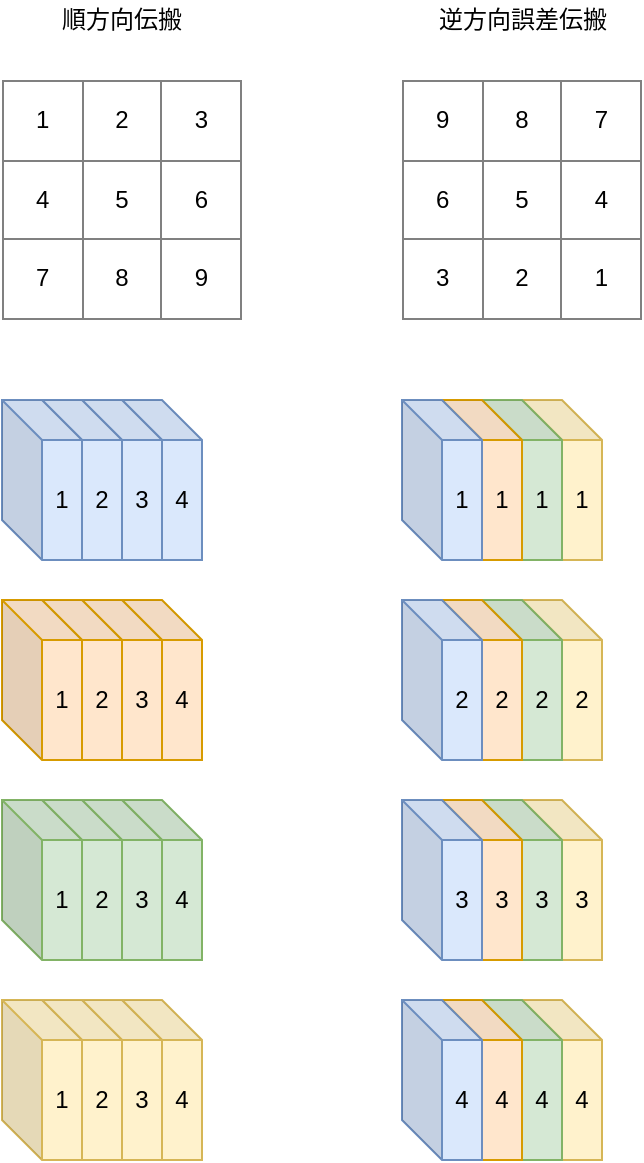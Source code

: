 <mxfile type="device" version="10.6.7"><diagram id="ue6OC7BCvyRnOPfC7FBJ" name="ページ1"><mxGraphModel grid="1" dx="1978" dy="1535" gridSize="10" guides="1" tooltips="1" connect="1" arrows="1" fold="1" page="1" pageScale="1" pageWidth="1169" pageHeight="827" math="0" shadow="0"><root><mxCell id="0"/><mxCell id="1" parent="0"/><mxCell id="DhqIGimkbVYrBhl8MnQI-1" value="&lt;table width=&quot;100%&quot; style=&quot;width: 100% ; height: 100% ; border-collapse: collapse&quot; border=&quot;1&quot;&gt;&lt;tbody&gt;&lt;tr&gt;&lt;td align=&quot;center&quot;&gt;1&lt;/td&gt;&lt;td align=&quot;center&quot;&gt;2&lt;/td&gt;&lt;td align=&quot;center&quot;&gt;3&lt;/td&gt;&lt;/tr&gt;&lt;tr&gt;&lt;td align=&quot;center&quot;&gt;4&lt;/td&gt;&lt;td align=&quot;center&quot;&gt;5&lt;/td&gt;&lt;td align=&quot;center&quot;&gt;6&lt;/td&gt;&lt;/tr&gt;&lt;tr&gt;&lt;td align=&quot;center&quot;&gt;7&lt;/td&gt;&lt;td align=&quot;center&quot;&gt;8&lt;/td&gt;&lt;td align=&quot;center&quot;&gt;9&lt;/td&gt;&lt;/tr&gt;&lt;/tbody&gt;&lt;/table&gt;" parent="1" vertex="1" style="text;html=1;strokeColor=none;fillColor=none;overflow=fill;"><mxGeometry as="geometry" height="120" width="120" y="-720" x="-640"/></mxCell><mxCell id="DhqIGimkbVYrBhl8MnQI-2" value="&lt;table width=&quot;100%&quot; style=&quot;width: 100% ; height: 100% ; border-collapse: collapse&quot; border=&quot;1&quot;&gt;&lt;tbody&gt;&lt;tr&gt;&lt;td align=&quot;center&quot;&gt;9&lt;/td&gt;&lt;td align=&quot;center&quot;&gt;8&lt;/td&gt;&lt;td align=&quot;center&quot;&gt;7&lt;/td&gt;&lt;/tr&gt;&lt;tr&gt;&lt;td align=&quot;center&quot;&gt;6&lt;/td&gt;&lt;td align=&quot;center&quot;&gt;5&lt;/td&gt;&lt;td align=&quot;center&quot;&gt;4&lt;/td&gt;&lt;/tr&gt;&lt;tr&gt;&lt;td align=&quot;center&quot;&gt;3&lt;/td&gt;&lt;td align=&quot;center&quot;&gt;2&lt;/td&gt;&lt;td align=&quot;center&quot;&gt;1&lt;/td&gt;&lt;/tr&gt;&lt;/tbody&gt;&lt;/table&gt;" parent="1" vertex="1" style="text;html=1;strokeColor=none;fillColor=none;overflow=fill;"><mxGeometry as="geometry" height="120" width="120" y="-720" x="-440"/></mxCell><mxCell id="DhqIGimkbVYrBhl8MnQI-3" value="4&lt;br&gt;" parent="1" vertex="1" style="shape=cube;whiteSpace=wrap;html=1;boundedLbl=1;backgroundOutline=1;darkOpacity=0.05;darkOpacity2=0.1;fillColor=#dae8fc;strokeColor=#6c8ebf;"><mxGeometry as="geometry" height="80" width="40" y="-560" x="-580"/></mxCell><mxCell id="DhqIGimkbVYrBhl8MnQI-4" value="3&lt;br&gt;" parent="1" vertex="1" style="shape=cube;whiteSpace=wrap;html=1;boundedLbl=1;backgroundOutline=1;darkOpacity=0.05;darkOpacity2=0.1;fillColor=#dae8fc;strokeColor=#6c8ebf;"><mxGeometry as="geometry" height="80" width="40" y="-560" x="-600"/></mxCell><mxCell id="DhqIGimkbVYrBhl8MnQI-5" value="2&lt;br&gt;" parent="1" vertex="1" style="shape=cube;whiteSpace=wrap;html=1;boundedLbl=1;backgroundOutline=1;darkOpacity=0.05;darkOpacity2=0.1;fillColor=#dae8fc;strokeColor=#6c8ebf;"><mxGeometry as="geometry" height="80" width="40" y="-560" x="-620"/></mxCell><mxCell id="DhqIGimkbVYrBhl8MnQI-6" value="1&lt;br&gt;" parent="1" vertex="1" style="shape=cube;whiteSpace=wrap;html=1;boundedLbl=1;backgroundOutline=1;darkOpacity=0.05;darkOpacity2=0.1;fillColor=#dae8fc;strokeColor=#6c8ebf;"><mxGeometry as="geometry" height="80" width="40" y="-560" x="-640"/></mxCell><mxCell id="DhqIGimkbVYrBhl8MnQI-7" value="4&lt;br&gt;" parent="1" vertex="1" style="shape=cube;whiteSpace=wrap;html=1;boundedLbl=1;backgroundOutline=1;darkOpacity=0.05;darkOpacity2=0.1;fillColor=#ffe6cc;strokeColor=#d79b00;"><mxGeometry as="geometry" height="80" width="40" y="-460" x="-580"/></mxCell><mxCell id="DhqIGimkbVYrBhl8MnQI-8" value="3&lt;br&gt;" parent="1" vertex="1" style="shape=cube;whiteSpace=wrap;html=1;boundedLbl=1;backgroundOutline=1;darkOpacity=0.05;darkOpacity2=0.1;fillColor=#ffe6cc;strokeColor=#d79b00;"><mxGeometry as="geometry" height="80" width="40" y="-460" x="-600"/></mxCell><mxCell id="DhqIGimkbVYrBhl8MnQI-9" value="2&lt;br&gt;" parent="1" vertex="1" style="shape=cube;whiteSpace=wrap;html=1;boundedLbl=1;backgroundOutline=1;darkOpacity=0.05;darkOpacity2=0.1;fillColor=#ffe6cc;strokeColor=#d79b00;"><mxGeometry as="geometry" height="80" width="40" y="-460" x="-620"/></mxCell><mxCell id="DhqIGimkbVYrBhl8MnQI-10" value="1&lt;br&gt;" parent="1" vertex="1" style="shape=cube;whiteSpace=wrap;html=1;boundedLbl=1;backgroundOutline=1;darkOpacity=0.05;darkOpacity2=0.1;fillColor=#ffe6cc;strokeColor=#d79b00;"><mxGeometry as="geometry" height="80" width="40" y="-460" x="-640"/></mxCell><mxCell id="DhqIGimkbVYrBhl8MnQI-11" value="4&lt;br&gt;" parent="1" vertex="1" style="shape=cube;whiteSpace=wrap;html=1;boundedLbl=1;backgroundOutline=1;darkOpacity=0.05;darkOpacity2=0.1;fillColor=#d5e8d4;strokeColor=#82b366;"><mxGeometry as="geometry" height="80" width="40" y="-360" x="-580"/></mxCell><mxCell id="DhqIGimkbVYrBhl8MnQI-12" value="3&lt;br&gt;" parent="1" vertex="1" style="shape=cube;whiteSpace=wrap;html=1;boundedLbl=1;backgroundOutline=1;darkOpacity=0.05;darkOpacity2=0.1;fillColor=#d5e8d4;strokeColor=#82b366;"><mxGeometry as="geometry" height="80" width="40" y="-360" x="-600"/></mxCell><mxCell id="DhqIGimkbVYrBhl8MnQI-13" value="2&lt;br&gt;" parent="1" vertex="1" style="shape=cube;whiteSpace=wrap;html=1;boundedLbl=1;backgroundOutline=1;darkOpacity=0.05;darkOpacity2=0.1;fillColor=#d5e8d4;strokeColor=#82b366;"><mxGeometry as="geometry" height="80" width="40" y="-360" x="-620"/></mxCell><mxCell id="DhqIGimkbVYrBhl8MnQI-14" value="1&lt;br&gt;" parent="1" vertex="1" style="shape=cube;whiteSpace=wrap;html=1;boundedLbl=1;backgroundOutline=1;darkOpacity=0.05;darkOpacity2=0.1;fillColor=#d5e8d4;strokeColor=#82b366;"><mxGeometry as="geometry" height="80" width="40" y="-360" x="-640"/></mxCell><mxCell id="DhqIGimkbVYrBhl8MnQI-15" value="4&lt;br&gt;" parent="1" vertex="1" style="shape=cube;whiteSpace=wrap;html=1;boundedLbl=1;backgroundOutline=1;darkOpacity=0.05;darkOpacity2=0.1;fillColor=#fff2cc;strokeColor=#d6b656;"><mxGeometry as="geometry" height="80" width="40" y="-260" x="-580"/></mxCell><mxCell id="DhqIGimkbVYrBhl8MnQI-16" value="3&lt;br&gt;" parent="1" vertex="1" style="shape=cube;whiteSpace=wrap;html=1;boundedLbl=1;backgroundOutline=1;darkOpacity=0.05;darkOpacity2=0.1;fillColor=#fff2cc;strokeColor=#d6b656;"><mxGeometry as="geometry" height="80" width="40" y="-260" x="-600"/></mxCell><mxCell id="DhqIGimkbVYrBhl8MnQI-17" value="2&lt;br&gt;" parent="1" vertex="1" style="shape=cube;whiteSpace=wrap;html=1;boundedLbl=1;backgroundOutline=1;darkOpacity=0.05;darkOpacity2=0.1;fillColor=#fff2cc;strokeColor=#d6b656;"><mxGeometry as="geometry" height="80" width="40" y="-260" x="-620"/></mxCell><mxCell id="DhqIGimkbVYrBhl8MnQI-18" value="1&lt;br&gt;" parent="1" vertex="1" style="shape=cube;whiteSpace=wrap;html=1;boundedLbl=1;backgroundOutline=1;darkOpacity=0.05;darkOpacity2=0.1;fillColor=#fff2cc;strokeColor=#d6b656;"><mxGeometry as="geometry" height="80" width="40" y="-260" x="-640"/></mxCell><mxCell id="DhqIGimkbVYrBhl8MnQI-20" value="1&lt;br&gt;" parent="1" vertex="1" style="shape=cube;whiteSpace=wrap;html=1;boundedLbl=1;backgroundOutline=1;darkOpacity=0.05;darkOpacity2=0.1;fillColor=#fff2cc;strokeColor=#d6b656;"><mxGeometry as="geometry" height="80" width="40" y="-560" x="-380"/></mxCell><mxCell id="DhqIGimkbVYrBhl8MnQI-21" value="1&lt;br&gt;" parent="1" vertex="1" style="shape=cube;whiteSpace=wrap;html=1;boundedLbl=1;backgroundOutline=1;darkOpacity=0.05;darkOpacity2=0.1;fillColor=#d5e8d4;strokeColor=#82b366;"><mxGeometry as="geometry" height="80" width="40" y="-560" x="-400"/></mxCell><mxCell id="DhqIGimkbVYrBhl8MnQI-22" value="1&lt;br&gt;" parent="1" vertex="1" style="shape=cube;whiteSpace=wrap;html=1;boundedLbl=1;backgroundOutline=1;darkOpacity=0.05;darkOpacity2=0.1;fillColor=#ffe6cc;strokeColor=#d79b00;"><mxGeometry as="geometry" height="80" width="40" y="-560" x="-420"/></mxCell><mxCell id="DhqIGimkbVYrBhl8MnQI-23" value="1&lt;br&gt;" parent="1" vertex="1" style="shape=cube;whiteSpace=wrap;html=1;boundedLbl=1;backgroundOutline=1;darkOpacity=0.05;darkOpacity2=0.1;fillColor=#dae8fc;strokeColor=#6c8ebf;"><mxGeometry as="geometry" height="80" width="40" y="-560" x="-440"/></mxCell><mxCell id="DhqIGimkbVYrBhl8MnQI-24" value="2&lt;br&gt;" parent="1" vertex="1" style="shape=cube;whiteSpace=wrap;html=1;boundedLbl=1;backgroundOutline=1;darkOpacity=0.05;darkOpacity2=0.1;fillColor=#fff2cc;strokeColor=#d6b656;"><mxGeometry as="geometry" height="80" width="40" y="-460" x="-380"/></mxCell><mxCell id="DhqIGimkbVYrBhl8MnQI-25" value="2&lt;br&gt;" parent="1" vertex="1" style="shape=cube;whiteSpace=wrap;html=1;boundedLbl=1;backgroundOutline=1;darkOpacity=0.05;darkOpacity2=0.1;fillColor=#d5e8d4;strokeColor=#82b366;"><mxGeometry as="geometry" height="80" width="40" y="-460" x="-400"/></mxCell><mxCell id="DhqIGimkbVYrBhl8MnQI-26" value="2&lt;br&gt;" parent="1" vertex="1" style="shape=cube;whiteSpace=wrap;html=1;boundedLbl=1;backgroundOutline=1;darkOpacity=0.05;darkOpacity2=0.1;fillColor=#ffe6cc;strokeColor=#d79b00;"><mxGeometry as="geometry" height="80" width="40" y="-460" x="-420"/></mxCell><mxCell id="DhqIGimkbVYrBhl8MnQI-27" value="2&lt;br&gt;" parent="1" vertex="1" style="shape=cube;whiteSpace=wrap;html=1;boundedLbl=1;backgroundOutline=1;darkOpacity=0.05;darkOpacity2=0.1;fillColor=#dae8fc;strokeColor=#6c8ebf;"><mxGeometry as="geometry" height="80" width="40" y="-460" x="-440"/></mxCell><mxCell id="DhqIGimkbVYrBhl8MnQI-28" value="3&lt;br&gt;" parent="1" vertex="1" style="shape=cube;whiteSpace=wrap;html=1;boundedLbl=1;backgroundOutline=1;darkOpacity=0.05;darkOpacity2=0.1;fillColor=#fff2cc;strokeColor=#d6b656;"><mxGeometry as="geometry" height="80" width="40" y="-360" x="-380"/></mxCell><mxCell id="DhqIGimkbVYrBhl8MnQI-29" value="3&lt;br&gt;" parent="1" vertex="1" style="shape=cube;whiteSpace=wrap;html=1;boundedLbl=1;backgroundOutline=1;darkOpacity=0.05;darkOpacity2=0.1;fillColor=#d5e8d4;strokeColor=#82b366;"><mxGeometry as="geometry" height="80" width="40" y="-360" x="-400"/></mxCell><mxCell id="DhqIGimkbVYrBhl8MnQI-30" value="3&lt;br&gt;" parent="1" vertex="1" style="shape=cube;whiteSpace=wrap;html=1;boundedLbl=1;backgroundOutline=1;darkOpacity=0.05;darkOpacity2=0.1;fillColor=#ffe6cc;strokeColor=#d79b00;"><mxGeometry as="geometry" height="80" width="40" y="-360" x="-420"/></mxCell><mxCell id="DhqIGimkbVYrBhl8MnQI-31" value="3&lt;br&gt;" parent="1" vertex="1" style="shape=cube;whiteSpace=wrap;html=1;boundedLbl=1;backgroundOutline=1;darkOpacity=0.05;darkOpacity2=0.1;fillColor=#dae8fc;strokeColor=#6c8ebf;"><mxGeometry as="geometry" height="80" width="40" y="-360" x="-440"/></mxCell><mxCell id="DhqIGimkbVYrBhl8MnQI-32" value="4&lt;br&gt;" parent="1" vertex="1" style="shape=cube;whiteSpace=wrap;html=1;boundedLbl=1;backgroundOutline=1;darkOpacity=0.05;darkOpacity2=0.1;fillColor=#fff2cc;strokeColor=#d6b656;"><mxGeometry as="geometry" height="80" width="40" y="-260" x="-380"/></mxCell><mxCell id="DhqIGimkbVYrBhl8MnQI-33" value="4&lt;br&gt;" parent="1" vertex="1" style="shape=cube;whiteSpace=wrap;html=1;boundedLbl=1;backgroundOutline=1;darkOpacity=0.05;darkOpacity2=0.1;fillColor=#d5e8d4;strokeColor=#82b366;"><mxGeometry as="geometry" height="80" width="40" y="-260" x="-400"/></mxCell><mxCell id="DhqIGimkbVYrBhl8MnQI-34" value="4&lt;br&gt;" parent="1" vertex="1" style="shape=cube;whiteSpace=wrap;html=1;boundedLbl=1;backgroundOutline=1;darkOpacity=0.05;darkOpacity2=0.1;fillColor=#ffe6cc;strokeColor=#d79b00;"><mxGeometry as="geometry" height="80" width="40" y="-260" x="-420"/></mxCell><mxCell id="DhqIGimkbVYrBhl8MnQI-35" value="4&lt;br&gt;" parent="1" vertex="1" style="shape=cube;whiteSpace=wrap;html=1;boundedLbl=1;backgroundOutline=1;darkOpacity=0.05;darkOpacity2=0.1;fillColor=#dae8fc;strokeColor=#6c8ebf;"><mxGeometry as="geometry" height="80" width="40" y="-260" x="-440"/></mxCell><mxCell id="DhqIGimkbVYrBhl8MnQI-36" value="順方向伝搬&lt;br&gt;" parent="1" vertex="1" style="text;html=1;strokeColor=none;fillColor=none;align=center;verticalAlign=middle;whiteSpace=wrap;rounded=0;"><mxGeometry as="geometry" height="20" width="70" y="-760" x="-615"/></mxCell><mxCell id="DhqIGimkbVYrBhl8MnQI-37" value="逆方向誤差伝搬&lt;br&gt;" parent="1" vertex="1" style="text;html=1;strokeColor=none;fillColor=none;align=center;verticalAlign=middle;whiteSpace=wrap;rounded=0;"><mxGeometry as="geometry" height="20" width="95" y="-760" x="-427.5"/></mxCell></root></mxGraphModel></diagram></mxfile>